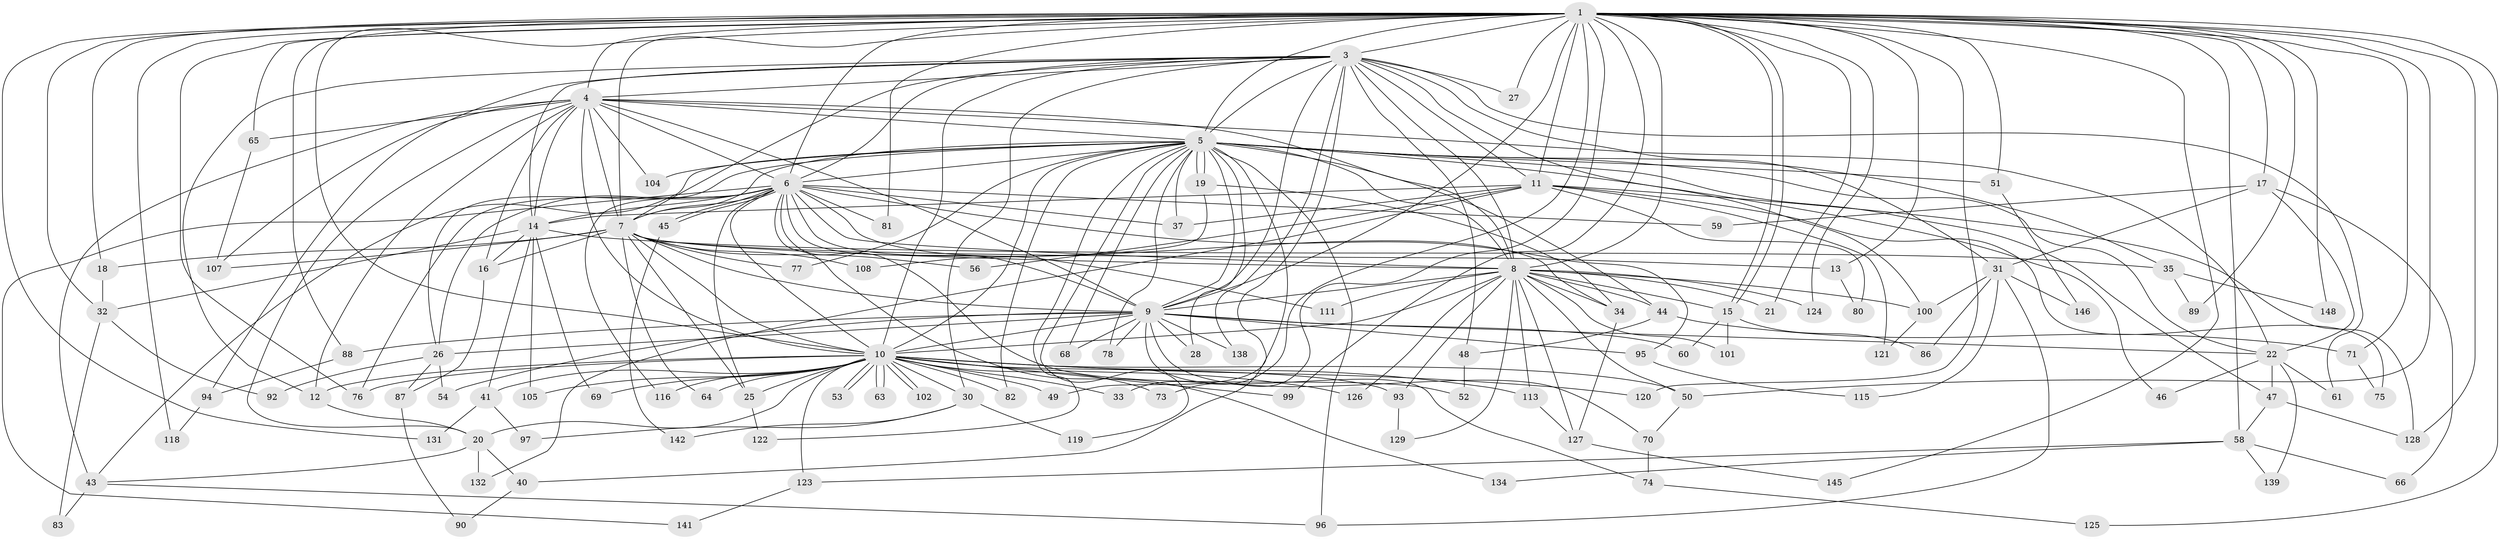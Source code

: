 // original degree distribution, {20: 0.006756756756756757, 35: 0.006756756756756757, 23: 0.006756756756756757, 17: 0.006756756756756757, 31: 0.006756756756756757, 25: 0.006756756756756757, 16: 0.006756756756756757, 24: 0.006756756756756757, 21: 0.006756756756756757, 37: 0.006756756756756757, 10: 0.013513513513513514, 4: 0.0945945945945946, 3: 0.21621621621621623, 6: 0.013513513513513514, 5: 0.04054054054054054, 2: 0.5337837837837838, 7: 0.02027027027027027}
// Generated by graph-tools (version 1.1) at 2025/41/03/06/25 10:41:38]
// undirected, 114 vertices, 266 edges
graph export_dot {
graph [start="1"]
  node [color=gray90,style=filled];
  1 [super="+2"];
  3 [super="+85"];
  4 [super="+29"];
  5 [super="+130"];
  6 [super="+39"];
  7 [super="+23"];
  8 [super="+67"];
  9 [super="+79"];
  10 [super="+112"];
  11 [super="+42"];
  12 [super="+143"];
  13;
  14 [super="+106"];
  15 [super="+38"];
  16;
  17 [super="+57"];
  18 [super="+114"];
  19;
  20 [super="+110"];
  21;
  22 [super="+24"];
  25 [super="+84"];
  26 [super="+36"];
  27 [super="+91"];
  28;
  30 [super="+109"];
  31 [super="+98"];
  32;
  33;
  34 [super="+62"];
  35;
  37 [super="+72"];
  40;
  41 [super="+147"];
  43 [super="+140"];
  44;
  45;
  46;
  47;
  48;
  49;
  50 [super="+55"];
  51 [super="+136"];
  52;
  53;
  54;
  56;
  58 [super="+117"];
  59;
  60;
  61;
  63;
  64;
  65 [super="+135"];
  66;
  68;
  69;
  70;
  71;
  73;
  74;
  75;
  76;
  77;
  78;
  80;
  81;
  82;
  83;
  86;
  87;
  88;
  89;
  90;
  92;
  93;
  94;
  95;
  96;
  97;
  99;
  100 [super="+103"];
  101;
  102;
  104;
  105;
  107 [super="+133"];
  108;
  111;
  113;
  115;
  116;
  118;
  119;
  120;
  121;
  122;
  123;
  124;
  125;
  126;
  127 [super="+137"];
  128 [super="+144"];
  129;
  131;
  132;
  134;
  138;
  139;
  141;
  142;
  145;
  146;
  148;
  1 -- 3 [weight=3];
  1 -- 4 [weight=2];
  1 -- 5 [weight=2];
  1 -- 6 [weight=2];
  1 -- 7 [weight=2];
  1 -- 8 [weight=3];
  1 -- 9 [weight=3];
  1 -- 10 [weight=2];
  1 -- 11;
  1 -- 15;
  1 -- 15;
  1 -- 17 [weight=3];
  1 -- 51 [weight=2];
  1 -- 65;
  1 -- 71;
  1 -- 99;
  1 -- 118;
  1 -- 148;
  1 -- 131;
  1 -- 13;
  1 -- 73;
  1 -- 76;
  1 -- 18;
  1 -- 145;
  1 -- 81;
  1 -- 21;
  1 -- 88;
  1 -- 89;
  1 -- 27;
  1 -- 32;
  1 -- 33;
  1 -- 50;
  1 -- 120;
  1 -- 58 [weight=2];
  1 -- 124;
  1 -- 125;
  1 -- 128;
  3 -- 4;
  3 -- 5;
  3 -- 6;
  3 -- 7;
  3 -- 8;
  3 -- 9;
  3 -- 10;
  3 -- 11 [weight=2];
  3 -- 12;
  3 -- 14;
  3 -- 30;
  3 -- 31;
  3 -- 48;
  3 -- 49;
  3 -- 61;
  3 -- 94;
  3 -- 138;
  3 -- 27;
  3 -- 100;
  4 -- 5;
  4 -- 6;
  4 -- 7;
  4 -- 8;
  4 -- 9;
  4 -- 10;
  4 -- 12;
  4 -- 16;
  4 -- 20;
  4 -- 43;
  4 -- 65 [weight=2];
  4 -- 14;
  4 -- 104;
  4 -- 107;
  4 -- 22;
  5 -- 6;
  5 -- 7;
  5 -- 8 [weight=2];
  5 -- 9;
  5 -- 10;
  5 -- 19;
  5 -- 19;
  5 -- 22;
  5 -- 26;
  5 -- 28;
  5 -- 35;
  5 -- 40;
  5 -- 43;
  5 -- 44;
  5 -- 46;
  5 -- 47;
  5 -- 51;
  5 -- 68;
  5 -- 77;
  5 -- 78;
  5 -- 82;
  5 -- 96;
  5 -- 104;
  5 -- 119;
  5 -- 122;
  5 -- 37;
  6 -- 7;
  6 -- 8;
  6 -- 9;
  6 -- 10;
  6 -- 25;
  6 -- 26;
  6 -- 34;
  6 -- 37;
  6 -- 45;
  6 -- 45;
  6 -- 52;
  6 -- 59;
  6 -- 76;
  6 -- 81;
  6 -- 95;
  6 -- 111;
  6 -- 116;
  6 -- 134;
  6 -- 141;
  6 -- 14;
  7 -- 8;
  7 -- 9;
  7 -- 10;
  7 -- 13;
  7 -- 18;
  7 -- 56;
  7 -- 64;
  7 -- 107;
  7 -- 108;
  7 -- 16;
  7 -- 25;
  7 -- 77;
  8 -- 9;
  8 -- 10;
  8 -- 21;
  8 -- 44;
  8 -- 50;
  8 -- 93;
  8 -- 100;
  8 -- 111;
  8 -- 113;
  8 -- 124;
  8 -- 126;
  8 -- 129;
  8 -- 101;
  8 -- 34;
  8 -- 127;
  8 -- 15;
  9 -- 10;
  9 -- 22;
  9 -- 28;
  9 -- 54;
  9 -- 60;
  9 -- 68;
  9 -- 70;
  9 -- 74;
  9 -- 78;
  9 -- 88;
  9 -- 138;
  9 -- 95;
  9 -- 26;
  10 -- 30;
  10 -- 33;
  10 -- 41 [weight=2];
  10 -- 49;
  10 -- 53;
  10 -- 53;
  10 -- 63;
  10 -- 63;
  10 -- 64;
  10 -- 69;
  10 -- 73;
  10 -- 82;
  10 -- 93;
  10 -- 99;
  10 -- 102;
  10 -- 102;
  10 -- 105;
  10 -- 113;
  10 -- 116;
  10 -- 120;
  10 -- 123;
  10 -- 126;
  10 -- 76;
  10 -- 20;
  10 -- 25;
  10 -- 50;
  10 -- 12;
  11 -- 14;
  11 -- 37;
  11 -- 56;
  11 -- 75;
  11 -- 80;
  11 -- 121;
  11 -- 132;
  11 -- 128;
  12 -- 20;
  13 -- 80;
  14 -- 16;
  14 -- 32;
  14 -- 35;
  14 -- 41;
  14 -- 69;
  14 -- 105;
  15 -- 60;
  15 -- 86;
  15 -- 101;
  16 -- 87;
  17 -- 31;
  17 -- 66;
  17 -- 22;
  17 -- 59;
  18 -- 32;
  19 -- 34;
  19 -- 108;
  20 -- 40;
  20 -- 132;
  20 -- 43;
  22 -- 46;
  22 -- 47;
  22 -- 61;
  22 -- 139;
  25 -- 122;
  26 -- 54;
  26 -- 87;
  26 -- 92;
  30 -- 97;
  30 -- 119;
  30 -- 142;
  31 -- 86;
  31 -- 100;
  31 -- 115;
  31 -- 146;
  31 -- 96;
  32 -- 83;
  32 -- 92;
  34 -- 127;
  35 -- 89;
  35 -- 148;
  40 -- 90;
  41 -- 97;
  41 -- 131;
  43 -- 83;
  43 -- 96;
  44 -- 48;
  44 -- 71;
  45 -- 142;
  47 -- 58;
  47 -- 128;
  48 -- 52;
  50 -- 70;
  51 -- 146;
  58 -- 66;
  58 -- 134;
  58 -- 123;
  58 -- 139;
  65 -- 107;
  70 -- 74;
  71 -- 75;
  74 -- 125;
  87 -- 90;
  88 -- 94;
  93 -- 129;
  94 -- 118;
  95 -- 115;
  100 -- 121;
  113 -- 127;
  123 -- 141;
  127 -- 145;
}
